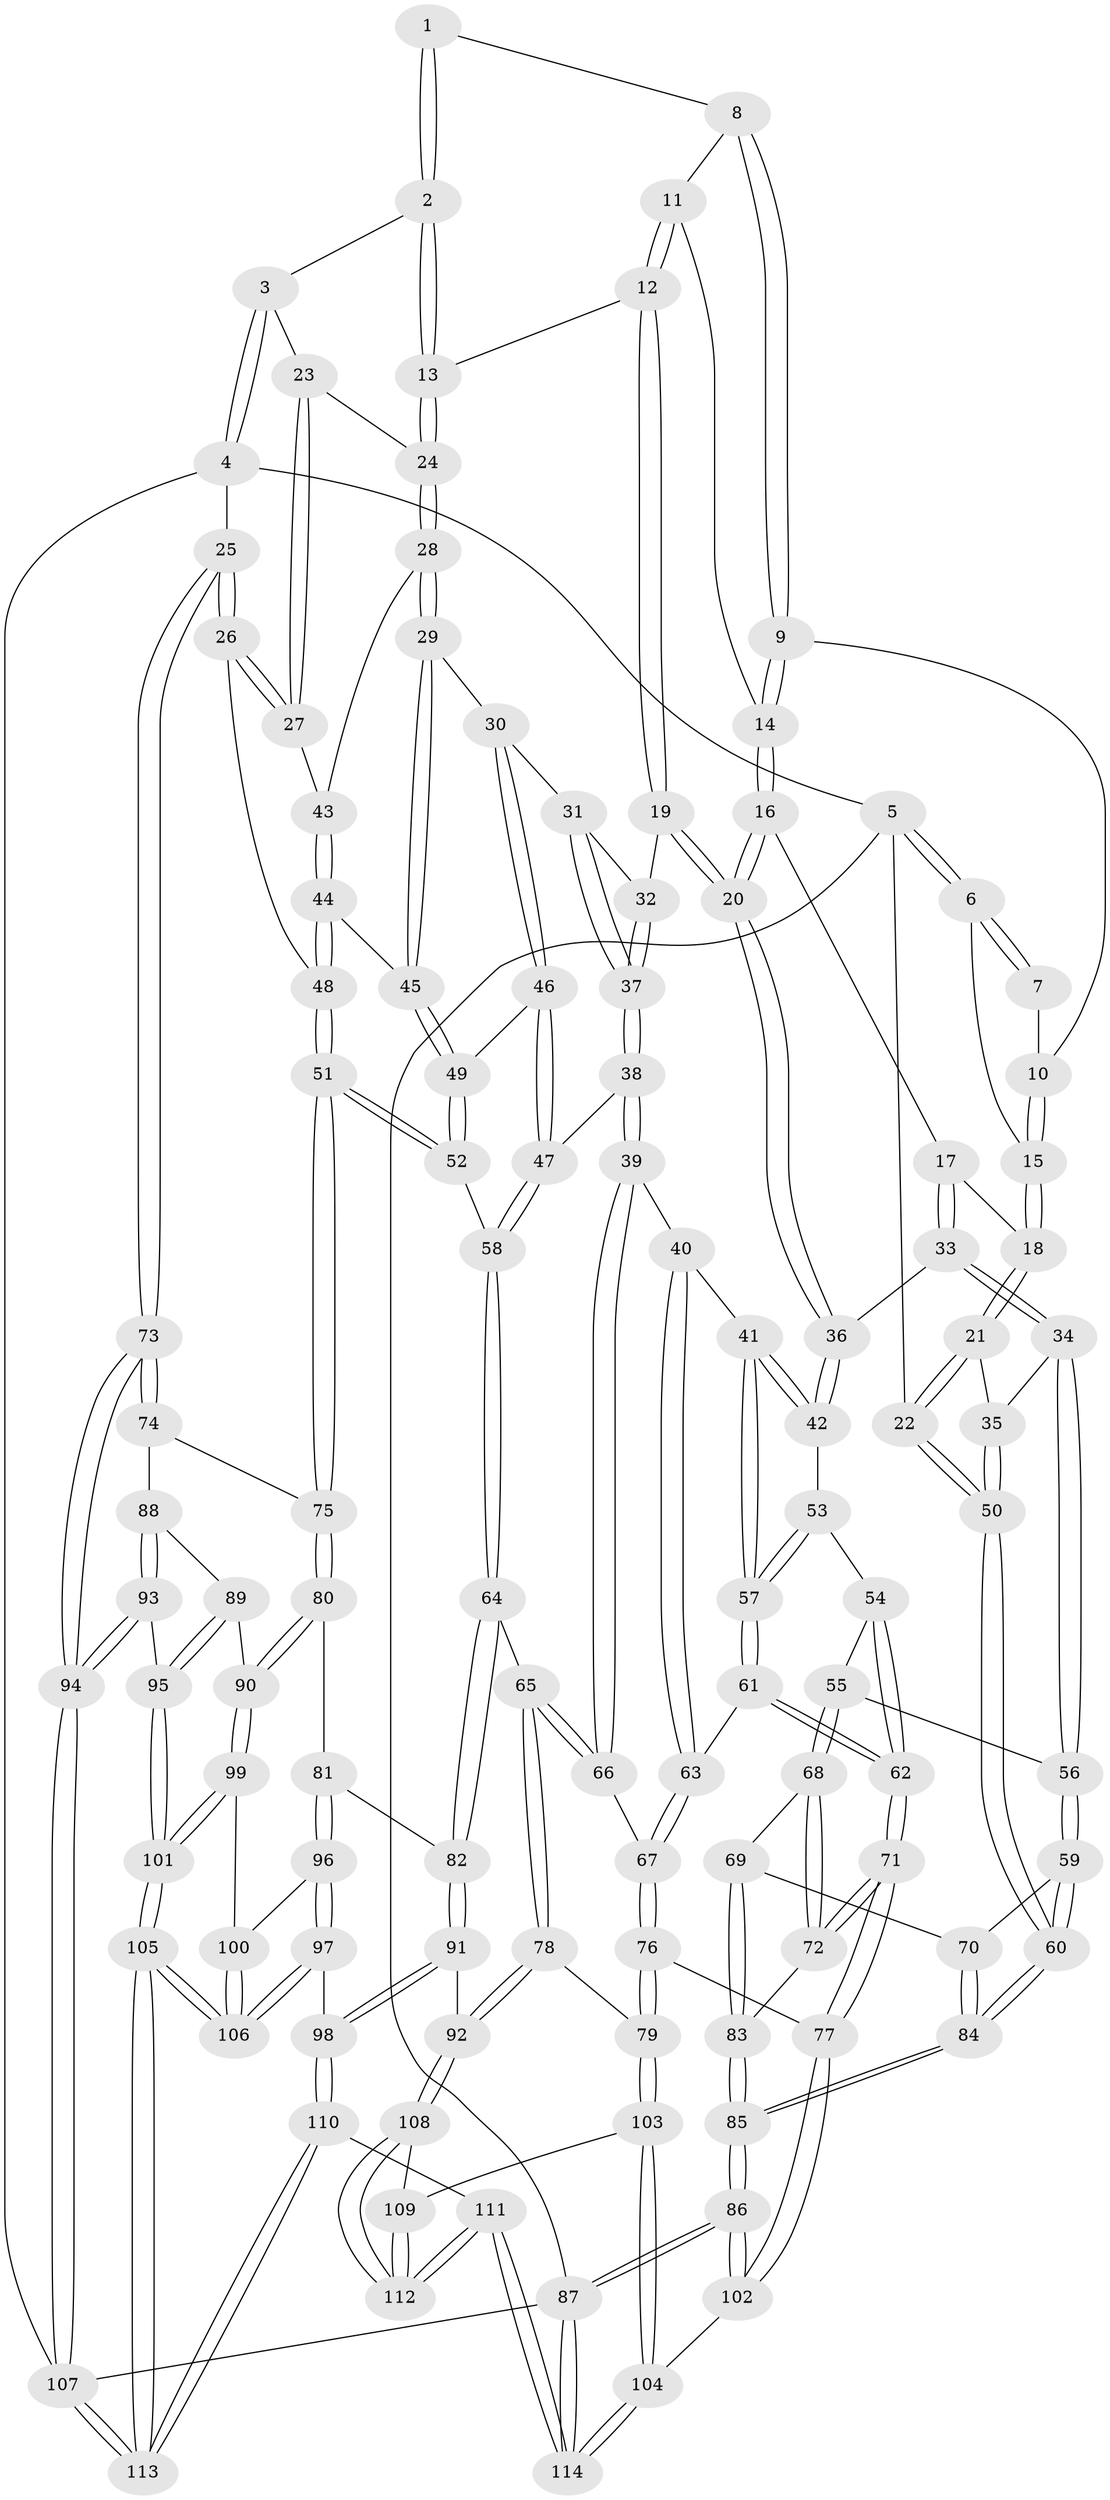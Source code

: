 // Generated by graph-tools (version 1.1) at 2025/51/03/09/25 03:51:06]
// undirected, 114 vertices, 282 edges
graph export_dot {
graph [start="1"]
  node [color=gray90,style=filled];
  1 [pos="+0.347575475896991+0"];
  2 [pos="+0.5903122997724233+0"];
  3 [pos="+1+0"];
  4 [pos="+1+0"];
  5 [pos="+0+0"];
  6 [pos="+0+0"];
  7 [pos="+0.32158173425907527+0"];
  8 [pos="+0.34887310972859675+0"];
  9 [pos="+0.23484267462292135+0.0733177526521198"];
  10 [pos="+0.2231553141696179+0.07015100611612272"];
  11 [pos="+0.3555611445217909+0.0065046894125332004"];
  12 [pos="+0.46275732839637573+0.1965241208743875"];
  13 [pos="+0.6032563248790821+0.15668991167330037"];
  14 [pos="+0.27701575064739137+0.0963179502423938"];
  15 [pos="+0.18455323677383184+0.07392972836857767"];
  16 [pos="+0.30530740678331986+0.20981814995858594"];
  17 [pos="+0.17747249174030888+0.2459617682416549"];
  18 [pos="+0.14532840728191287+0.21145161694704412"];
  19 [pos="+0.42618462218974024+0.22636013149995346"];
  20 [pos="+0.42065932500555386+0.2298812217776685"];
  21 [pos="+0+0.0554823388324141"];
  22 [pos="+0+0"];
  23 [pos="+0.8651662000228731+0.11149327255311423"];
  24 [pos="+0.6744418735145792+0.20338200946631307"];
  25 [pos="+1+0.3924392778194442"];
  26 [pos="+1+0.37620011955668875"];
  27 [pos="+0.983490043266159+0.292389670985308"];
  28 [pos="+0.6750887111088023+0.20578129297190276"];
  29 [pos="+0.674486010301817+0.23733421242289843"];
  30 [pos="+0.6588590980084973+0.2586795871409103"];
  31 [pos="+0.5894174834009663+0.32833687402581085"];
  32 [pos="+0.5251290372466417+0.3665473204260005"];
  33 [pos="+0.16094209578801047+0.3568091369167141"];
  34 [pos="+0.1458241524826767+0.39897045013210364"];
  35 [pos="+0.04244670879664865+0.327137893804787"];
  36 [pos="+0.3966724735423847+0.3471242223379211"];
  37 [pos="+0.5292772217193162+0.417109134368904"];
  38 [pos="+0.5186742209089642+0.4726892147672612"];
  39 [pos="+0.507125311426348+0.4743228151077657"];
  40 [pos="+0.4810267631891403+0.46687208673473873"];
  41 [pos="+0.4792344567530741+0.46598860840270334"];
  42 [pos="+0.3991209668658809+0.41946742211445676"];
  43 [pos="+0.8408371271226953+0.3073371816056456"];
  44 [pos="+0.8457124680827033+0.40148247730574305"];
  45 [pos="+0.7104030043283125+0.3791054789161136"];
  46 [pos="+0.5578711005993159+0.4571073312512241"];
  47 [pos="+0.5210726047096497+0.47314563790435854"];
  48 [pos="+0.896048194183712+0.44912788761376843"];
  49 [pos="+0.6993374227420793+0.44276654099956014"];
  50 [pos="+0+0.44717552062928245"];
  51 [pos="+0.7977284281873569+0.58904312896616"];
  52 [pos="+0.7397736836577128+0.5540732126799303"];
  53 [pos="+0.3898995747444991+0.42630392037413384"];
  54 [pos="+0.32227700717906443+0.4666212508419669"];
  55 [pos="+0.21001493042541158+0.4672997800644373"];
  56 [pos="+0.14278472541014495+0.4255814289038138"];
  57 [pos="+0.398467487277137+0.556251571385437"];
  58 [pos="+0.6183494817849778+0.5845933997494874"];
  59 [pos="+0.08751778774426348+0.4622467679845425"];
  60 [pos="+0+0.4654019060226311"];
  61 [pos="+0.3953340943681308+0.5695895090111021"];
  62 [pos="+0.3453529337935808+0.5765832898536436"];
  63 [pos="+0.4196048500203411+0.5788900595595418"];
  64 [pos="+0.5578003751541927+0.6772968929126171"];
  65 [pos="+0.5345682681035725+0.6721039875826437"];
  66 [pos="+0.48336090442246216+0.616411591441103"];
  67 [pos="+0.4457184457620179+0.612260069262344"];
  68 [pos="+0.2278482498269025+0.5640761020605711"];
  69 [pos="+0.09902046587869408+0.6240346546963536"];
  70 [pos="+0.08872772653456401+0.6197257886529082"];
  71 [pos="+0.28669144646678163+0.7049681347690859"];
  72 [pos="+0.2816397801882369+0.7021933776707867"];
  73 [pos="+1+0.6116517006189309"];
  74 [pos="+0.9248808803628233+0.6397420975574377"];
  75 [pos="+0.8087134536995699+0.6148713374657896"];
  76 [pos="+0.30007626975988166+0.7181707202645515"];
  77 [pos="+0.2924358535439855+0.7121322619252223"];
  78 [pos="+0.35310121919257825+0.773602186489041"];
  79 [pos="+0.3435140692271687+0.7747488768064392"];
  80 [pos="+0.8077920945663967+0.617615694129105"];
  81 [pos="+0.7183259169890172+0.7215332670196202"];
  82 [pos="+0.5705660151029114+0.6987953832525288"];
  83 [pos="+0.22059320673888744+0.6985437282998973"];
  84 [pos="+0+0.9351920142250953"];
  85 [pos="+0+1"];
  86 [pos="+0+1"];
  87 [pos="+0+1"];
  88 [pos="+0.9320217675678559+0.7556101626024905"];
  89 [pos="+0.9168698995135389+0.7673746849183183"];
  90 [pos="+0.8442545460087505+0.7533322152184588"];
  91 [pos="+0.5663726308767913+0.8250227069455102"];
  92 [pos="+0.5485698148975905+0.8311785759518363"];
  93 [pos="+1+0.7830259491507555"];
  94 [pos="+1+0.717929225389748"];
  95 [pos="+0.9100244354981701+0.8676952464640983"];
  96 [pos="+0.7153828699852376+0.8084162046639221"];
  97 [pos="+0.6645765194297927+0.8736324076022318"];
  98 [pos="+0.6502218649463104+0.875711551316087"];
  99 [pos="+0.8361564303841086+0.7982281733323566"];
  100 [pos="+0.7867296945967026+0.818122869967872"];
  101 [pos="+0.9069711437565686+0.8729860877840203"];
  102 [pos="+0+1"];
  103 [pos="+0.3401039848057808+0.8106794337654163"];
  104 [pos="+0.2797231307601574+0.8813137678265002"];
  105 [pos="+0.9178560054587268+1"];
  106 [pos="+0.8497423668821175+1"];
  107 [pos="+1+1"];
  108 [pos="+0.5154368692562616+0.8779340812268439"];
  109 [pos="+0.3723552079947292+0.8615551671891154"];
  110 [pos="+0.4920660407642959+1"];
  111 [pos="+0.4661595589509831+1"];
  112 [pos="+0.4496043781330042+1"];
  113 [pos="+1+1"];
  114 [pos="+0.38916163518629254+1"];
  1 -- 2;
  1 -- 2;
  1 -- 8;
  2 -- 3;
  2 -- 13;
  2 -- 13;
  3 -- 4;
  3 -- 4;
  3 -- 23;
  4 -- 5;
  4 -- 25;
  4 -- 107;
  5 -- 6;
  5 -- 6;
  5 -- 22;
  5 -- 87;
  6 -- 7;
  6 -- 7;
  6 -- 15;
  7 -- 10;
  8 -- 9;
  8 -- 9;
  8 -- 11;
  9 -- 10;
  9 -- 14;
  9 -- 14;
  10 -- 15;
  10 -- 15;
  11 -- 12;
  11 -- 12;
  11 -- 14;
  12 -- 13;
  12 -- 19;
  12 -- 19;
  13 -- 24;
  13 -- 24;
  14 -- 16;
  14 -- 16;
  15 -- 18;
  15 -- 18;
  16 -- 17;
  16 -- 20;
  16 -- 20;
  17 -- 18;
  17 -- 33;
  17 -- 33;
  18 -- 21;
  18 -- 21;
  19 -- 20;
  19 -- 20;
  19 -- 32;
  20 -- 36;
  20 -- 36;
  21 -- 22;
  21 -- 22;
  21 -- 35;
  22 -- 50;
  22 -- 50;
  23 -- 24;
  23 -- 27;
  23 -- 27;
  24 -- 28;
  24 -- 28;
  25 -- 26;
  25 -- 26;
  25 -- 73;
  25 -- 73;
  26 -- 27;
  26 -- 27;
  26 -- 48;
  27 -- 43;
  28 -- 29;
  28 -- 29;
  28 -- 43;
  29 -- 30;
  29 -- 45;
  29 -- 45;
  30 -- 31;
  30 -- 46;
  30 -- 46;
  31 -- 32;
  31 -- 37;
  31 -- 37;
  32 -- 37;
  32 -- 37;
  33 -- 34;
  33 -- 34;
  33 -- 36;
  34 -- 35;
  34 -- 56;
  34 -- 56;
  35 -- 50;
  35 -- 50;
  36 -- 42;
  36 -- 42;
  37 -- 38;
  37 -- 38;
  38 -- 39;
  38 -- 39;
  38 -- 47;
  39 -- 40;
  39 -- 66;
  39 -- 66;
  40 -- 41;
  40 -- 63;
  40 -- 63;
  41 -- 42;
  41 -- 42;
  41 -- 57;
  41 -- 57;
  42 -- 53;
  43 -- 44;
  43 -- 44;
  44 -- 45;
  44 -- 48;
  44 -- 48;
  45 -- 49;
  45 -- 49;
  46 -- 47;
  46 -- 47;
  46 -- 49;
  47 -- 58;
  47 -- 58;
  48 -- 51;
  48 -- 51;
  49 -- 52;
  49 -- 52;
  50 -- 60;
  50 -- 60;
  51 -- 52;
  51 -- 52;
  51 -- 75;
  51 -- 75;
  52 -- 58;
  53 -- 54;
  53 -- 57;
  53 -- 57;
  54 -- 55;
  54 -- 62;
  54 -- 62;
  55 -- 56;
  55 -- 68;
  55 -- 68;
  56 -- 59;
  56 -- 59;
  57 -- 61;
  57 -- 61;
  58 -- 64;
  58 -- 64;
  59 -- 60;
  59 -- 60;
  59 -- 70;
  60 -- 84;
  60 -- 84;
  61 -- 62;
  61 -- 62;
  61 -- 63;
  62 -- 71;
  62 -- 71;
  63 -- 67;
  63 -- 67;
  64 -- 65;
  64 -- 82;
  64 -- 82;
  65 -- 66;
  65 -- 66;
  65 -- 78;
  65 -- 78;
  66 -- 67;
  67 -- 76;
  67 -- 76;
  68 -- 69;
  68 -- 72;
  68 -- 72;
  69 -- 70;
  69 -- 83;
  69 -- 83;
  70 -- 84;
  70 -- 84;
  71 -- 72;
  71 -- 72;
  71 -- 77;
  71 -- 77;
  72 -- 83;
  73 -- 74;
  73 -- 74;
  73 -- 94;
  73 -- 94;
  74 -- 75;
  74 -- 88;
  75 -- 80;
  75 -- 80;
  76 -- 77;
  76 -- 79;
  76 -- 79;
  77 -- 102;
  77 -- 102;
  78 -- 79;
  78 -- 92;
  78 -- 92;
  79 -- 103;
  79 -- 103;
  80 -- 81;
  80 -- 90;
  80 -- 90;
  81 -- 82;
  81 -- 96;
  81 -- 96;
  82 -- 91;
  82 -- 91;
  83 -- 85;
  83 -- 85;
  84 -- 85;
  84 -- 85;
  85 -- 86;
  85 -- 86;
  86 -- 87;
  86 -- 87;
  86 -- 102;
  86 -- 102;
  87 -- 114;
  87 -- 114;
  87 -- 107;
  88 -- 89;
  88 -- 93;
  88 -- 93;
  89 -- 90;
  89 -- 95;
  89 -- 95;
  90 -- 99;
  90 -- 99;
  91 -- 92;
  91 -- 98;
  91 -- 98;
  92 -- 108;
  92 -- 108;
  93 -- 94;
  93 -- 94;
  93 -- 95;
  94 -- 107;
  94 -- 107;
  95 -- 101;
  95 -- 101;
  96 -- 97;
  96 -- 97;
  96 -- 100;
  97 -- 98;
  97 -- 106;
  97 -- 106;
  98 -- 110;
  98 -- 110;
  99 -- 100;
  99 -- 101;
  99 -- 101;
  100 -- 106;
  100 -- 106;
  101 -- 105;
  101 -- 105;
  102 -- 104;
  103 -- 104;
  103 -- 104;
  103 -- 109;
  104 -- 114;
  104 -- 114;
  105 -- 106;
  105 -- 106;
  105 -- 113;
  105 -- 113;
  107 -- 113;
  107 -- 113;
  108 -- 109;
  108 -- 112;
  108 -- 112;
  109 -- 112;
  109 -- 112;
  110 -- 111;
  110 -- 113;
  110 -- 113;
  111 -- 112;
  111 -- 112;
  111 -- 114;
  111 -- 114;
}
